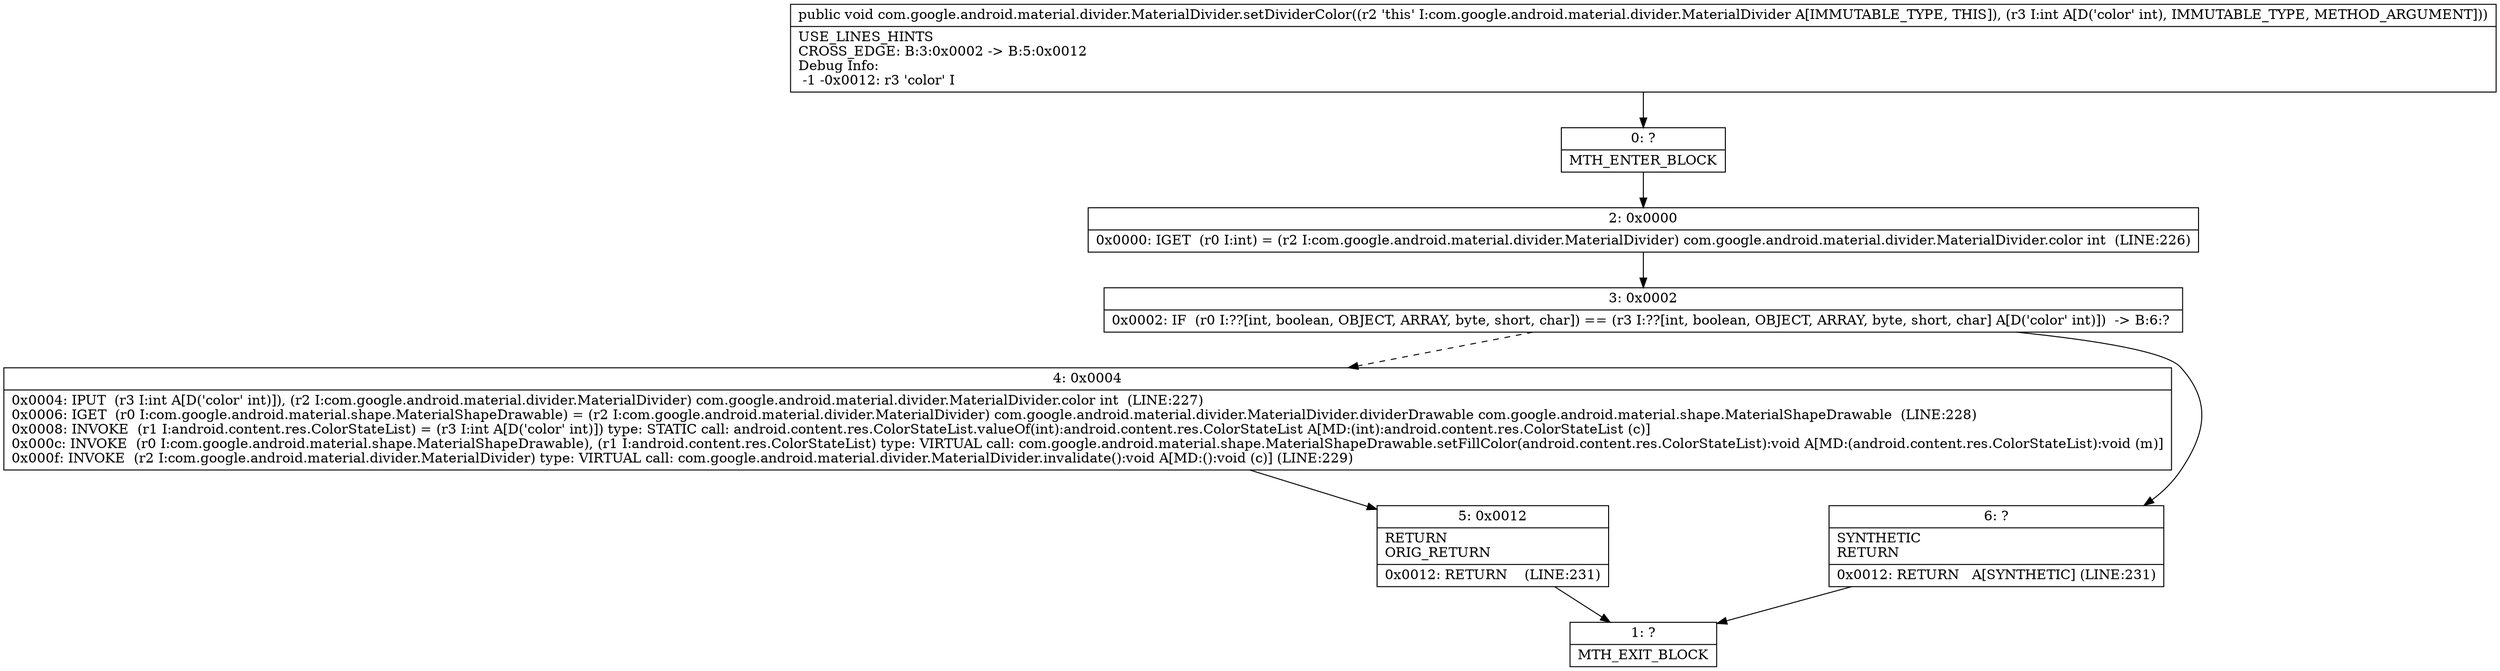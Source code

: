 digraph "CFG forcom.google.android.material.divider.MaterialDivider.setDividerColor(I)V" {
Node_0 [shape=record,label="{0\:\ ?|MTH_ENTER_BLOCK\l}"];
Node_2 [shape=record,label="{2\:\ 0x0000|0x0000: IGET  (r0 I:int) = (r2 I:com.google.android.material.divider.MaterialDivider) com.google.android.material.divider.MaterialDivider.color int  (LINE:226)\l}"];
Node_3 [shape=record,label="{3\:\ 0x0002|0x0002: IF  (r0 I:??[int, boolean, OBJECT, ARRAY, byte, short, char]) == (r3 I:??[int, boolean, OBJECT, ARRAY, byte, short, char] A[D('color' int)])  \-\> B:6:? \l}"];
Node_4 [shape=record,label="{4\:\ 0x0004|0x0004: IPUT  (r3 I:int A[D('color' int)]), (r2 I:com.google.android.material.divider.MaterialDivider) com.google.android.material.divider.MaterialDivider.color int  (LINE:227)\l0x0006: IGET  (r0 I:com.google.android.material.shape.MaterialShapeDrawable) = (r2 I:com.google.android.material.divider.MaterialDivider) com.google.android.material.divider.MaterialDivider.dividerDrawable com.google.android.material.shape.MaterialShapeDrawable  (LINE:228)\l0x0008: INVOKE  (r1 I:android.content.res.ColorStateList) = (r3 I:int A[D('color' int)]) type: STATIC call: android.content.res.ColorStateList.valueOf(int):android.content.res.ColorStateList A[MD:(int):android.content.res.ColorStateList (c)]\l0x000c: INVOKE  (r0 I:com.google.android.material.shape.MaterialShapeDrawable), (r1 I:android.content.res.ColorStateList) type: VIRTUAL call: com.google.android.material.shape.MaterialShapeDrawable.setFillColor(android.content.res.ColorStateList):void A[MD:(android.content.res.ColorStateList):void (m)]\l0x000f: INVOKE  (r2 I:com.google.android.material.divider.MaterialDivider) type: VIRTUAL call: com.google.android.material.divider.MaterialDivider.invalidate():void A[MD:():void (c)] (LINE:229)\l}"];
Node_5 [shape=record,label="{5\:\ 0x0012|RETURN\lORIG_RETURN\l|0x0012: RETURN    (LINE:231)\l}"];
Node_1 [shape=record,label="{1\:\ ?|MTH_EXIT_BLOCK\l}"];
Node_6 [shape=record,label="{6\:\ ?|SYNTHETIC\lRETURN\l|0x0012: RETURN   A[SYNTHETIC] (LINE:231)\l}"];
MethodNode[shape=record,label="{public void com.google.android.material.divider.MaterialDivider.setDividerColor((r2 'this' I:com.google.android.material.divider.MaterialDivider A[IMMUTABLE_TYPE, THIS]), (r3 I:int A[D('color' int), IMMUTABLE_TYPE, METHOD_ARGUMENT]))  | USE_LINES_HINTS\lCROSS_EDGE: B:3:0x0002 \-\> B:5:0x0012\lDebug Info:\l  \-1 \-0x0012: r3 'color' I\l}"];
MethodNode -> Node_0;Node_0 -> Node_2;
Node_2 -> Node_3;
Node_3 -> Node_4[style=dashed];
Node_3 -> Node_6;
Node_4 -> Node_5;
Node_5 -> Node_1;
Node_6 -> Node_1;
}

